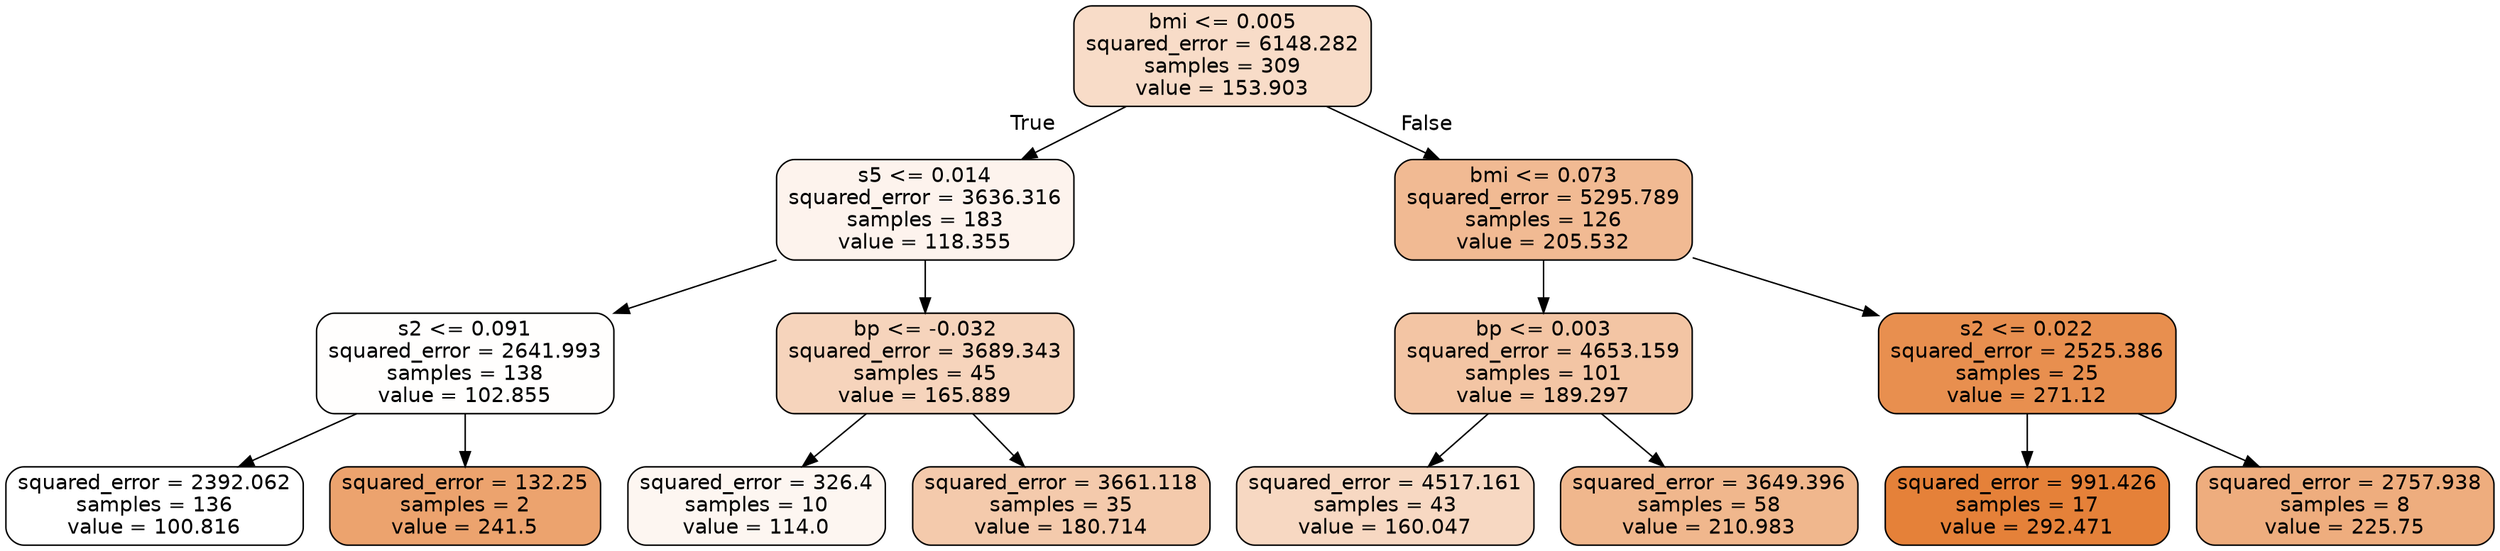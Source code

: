 digraph Tree {
node [shape=box, style="filled, rounded", color="black", fontname="helvetica"] ;
edge [fontname="helvetica"] ;
0 [label="bmi <= 0.005\nsquared_error = 6148.282\nsamples = 309\nvalue = 153.903", fillcolor="#f8dcc8"] ;
1 [label="s5 <= 0.014\nsquared_error = 3636.316\nsamples = 183\nvalue = 118.355", fillcolor="#fdf3ed"] ;
0 -> 1 [labeldistance=2.5, labelangle=45, headlabel="True"] ;
2 [label="s2 <= 0.091\nsquared_error = 2641.993\nsamples = 138\nvalue = 102.855", fillcolor="#fffefd"] ;
1 -> 2 ;
3 [label="squared_error = 2392.062\nsamples = 136\nvalue = 100.816", fillcolor="#ffffff"] ;
2 -> 3 ;
4 [label="squared_error = 132.25\nsamples = 2\nvalue = 241.5", fillcolor="#eca36e"] ;
2 -> 4 ;
5 [label="bp <= -0.032\nsquared_error = 3689.343\nsamples = 45\nvalue = 165.889", fillcolor="#f6d4bc"] ;
1 -> 5 ;
6 [label="squared_error = 326.4\nsamples = 10\nvalue = 114.0", fillcolor="#fdf6f1"] ;
5 -> 6 ;
7 [label="squared_error = 3661.118\nsamples = 35\nvalue = 180.714", fillcolor="#f4caac"] ;
5 -> 7 ;
8 [label="bmi <= 0.073\nsquared_error = 5295.789\nsamples = 126\nvalue = 205.532", fillcolor="#f1ba93"] ;
0 -> 8 [labeldistance=2.5, labelangle=-45, headlabel="False"] ;
9 [label="bp <= 0.003\nsquared_error = 4653.159\nsamples = 101\nvalue = 189.297", fillcolor="#f3c5a4"] ;
8 -> 9 ;
10 [label="squared_error = 4517.161\nsamples = 43\nvalue = 160.047", fillcolor="#f7d8c2"] ;
9 -> 10 ;
11 [label="squared_error = 3649.396\nsamples = 58\nvalue = 210.983", fillcolor="#f0b78d"] ;
9 -> 11 ;
12 [label="s2 <= 0.022\nsquared_error = 2525.386\nsamples = 25\nvalue = 271.12", fillcolor="#e88f4f"] ;
8 -> 12 ;
13 [label="squared_error = 991.426\nsamples = 17\nvalue = 292.471", fillcolor="#e58139"] ;
12 -> 13 ;
14 [label="squared_error = 2757.938\nsamples = 8\nvalue = 225.75", fillcolor="#eead7e"] ;
12 -> 14 ;
}